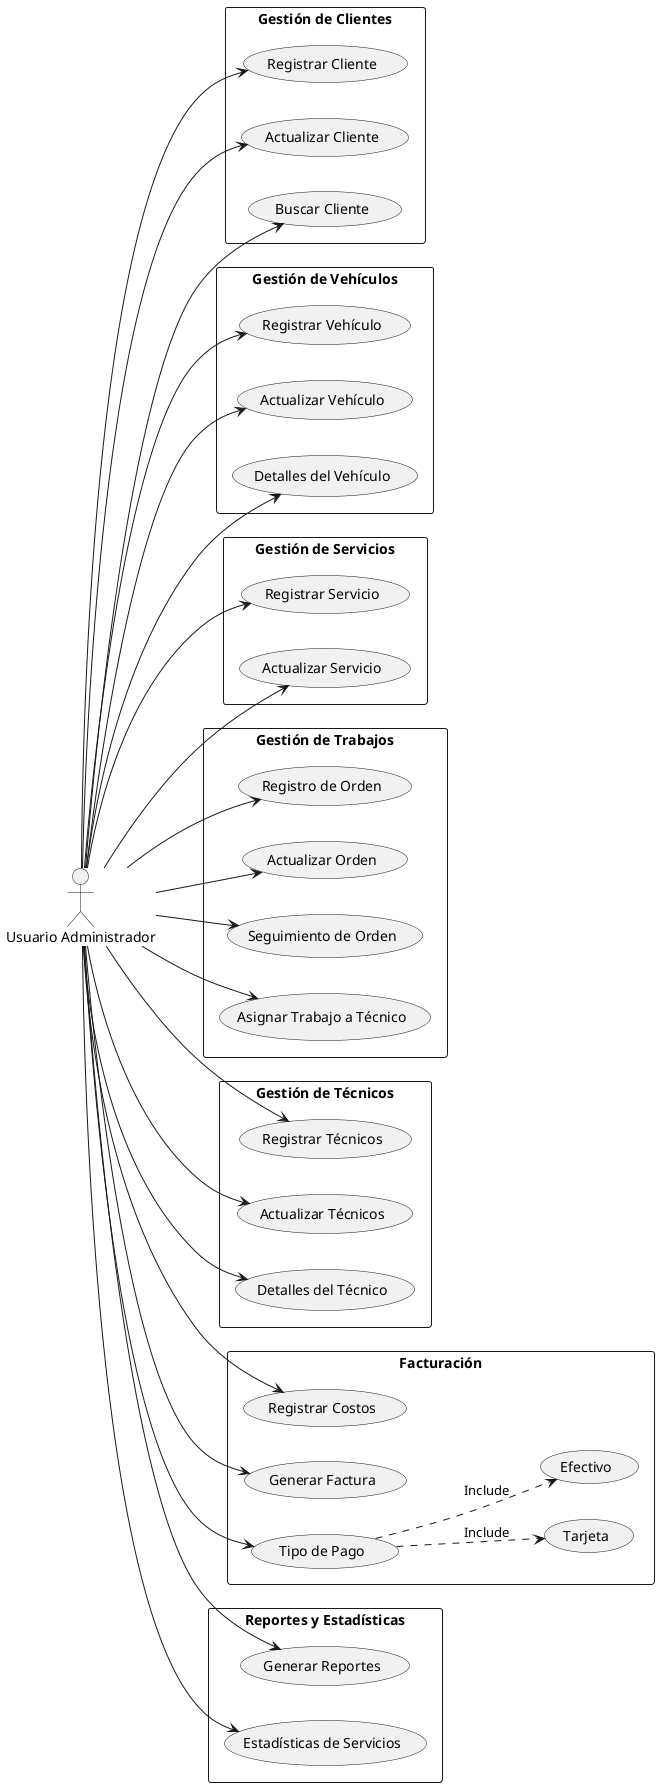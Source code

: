 ' @startuml Facturación

' left to right direction
' skinparam packageStyle rectangle

' actor "Usuario Administrador" as Admin

' package "Gestión de Clientes" {
'     usecase (Registrar Cliente) as UC1
'     usecase (Actualizar Cliente) as UC2
'     usecase (Buscar Cliente) as UC3
' }

' package "Gestión de Vehículos" {
'     usecase (Registrar Vehículo) as UC4
'     usecase (Actualizar Vehiculo) as UC5
'     usecase (Detalles del Vehículo) as UC6
' }

' package "Gestión de Servicios" {
'     usecase (Registrar Servicio) as UC7
'     usecase (Actualizar Servicio) as UC8
' }

' package "Gestion de Trabajos" {
'     usecase (Registro de Orden) as UC9
'     usecase (Actualizar Orden) as UC10
'     usecase (Seguimiento de Orden) as UC11
'     usecase (Asignar Trabajo a Tecnico) as UC12
' }

' package "Gestión de Tecnicos" {
'     usecase (Registrar Tecnicos) as UC13
'     usecase (Actualizar Tecnicos) as UC14
'     usecase (Detalles del Tecnicos) as UC15
' }


' package "Facturación" {
'     usecase (Registrar Costos) as UC16
'     usecase (Generar Factura) as UC17
'     usecase (Tipo de Pago) as UC18
'     usecase (tarjeta) as UC181
'     usecase (efectivo) as UC182
' }

' package "Reportes y Estadísticas" {
'     usecase (Generar Reportes) as UC18
'     usecase (Estadísticas de Servicios) as UC19
' }

' Admin --> UC1
' Admin --> UC2
' Admin --> UC3
' Admin --> UC4
' Admin --> UC5
' Admin --> UC6
' Admin --> UC7
' Admin --> UC8
' Admin --> UC9
' Admin --> UC10
' Admin --> UC11
' Admin --> UC12
' Admin --> UC13
' Admin --> UC14
' Admin --> UC15
' Admin --> UC16
' Admin --> UC17
' Admin --> UC18
' Admin --> UC19
' UC15 <.. UC18 : Extend
' UC17 ..> UC181: Include
' UC17 ..> UC182: Include

' @end

@startuml Reportes

left to right direction
skinparam packageStyle rectangle

actor "Usuario Administrador" as Admin

package "Gestión de Clientes" {
    usecase (Registrar Cliente) as UC1
    usecase (Actualizar Cliente) as UC2
    usecase (Buscar Cliente) as UC3
}

package "Gestión de Vehículos" {
    usecase (Registrar Vehículo) as UC4
    usecase (Actualizar Vehículo) as UC5
    usecase (Detalles del Vehículo) as UC6
}

package "Gestión de Servicios" {
    usecase (Registrar Servicio) as UC7
    usecase (Actualizar Servicio) as UC8
}

package "Gestión de Trabajos" {
    usecase (Registro de Orden) as UC9
    usecase (Actualizar Orden) as UC10
    usecase (Seguimiento de Orden) as UC11
    usecase (Asignar Trabajo a Técnico) as UC20
}

package "Gestión de Técnicos" {
    usecase (Registrar Técnicos) as UC12
    usecase (Actualizar Técnicos) as UC13
    usecase (Detalles del Técnico) as UC14
}

package "Facturación" {
    usecase (Registrar Costos) as UC15
    usecase (Generar Factura) as UC16
    usecase (Tipo de Pago) as UC17
    usecase (Tarjeta) as UC171
    usecase (Efectivo) as UC172
}

package "Reportes y Estadísticas" {
    usecase (Generar Reportes) as UC18
    usecase (Estadísticas de Servicios) as UC19
}

Admin --> UC1
Admin --> UC2
Admin --> UC3
Admin --> UC4
Admin --> UC5
Admin --> UC6
Admin --> UC7
Admin --> UC8
Admin --> UC9
Admin --> UC10
Admin --> UC11
Admin --> UC20
Admin --> UC12
Admin --> UC13
Admin --> UC14
Admin --> UC15
Admin --> UC16
Admin --> UC17
Admin --> UC18
Admin --> UC19


UC17 ..> UC171: Include
UC17 ..> UC172: Include

@enduml
